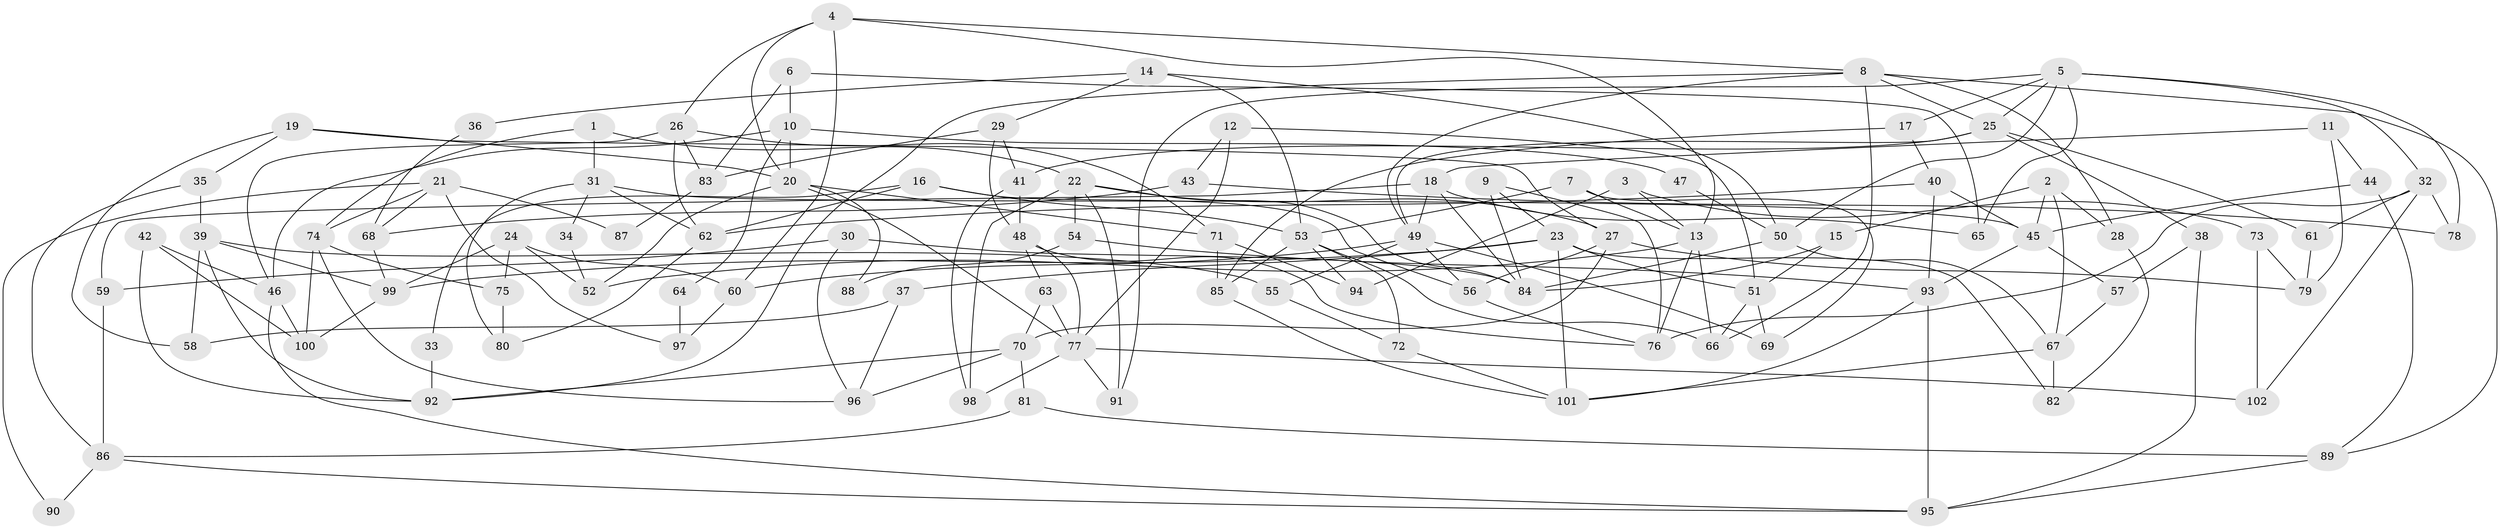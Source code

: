 // coarse degree distribution, {6: 0.12903225806451613, 11: 0.06451612903225806, 10: 0.03225806451612903, 5: 0.0967741935483871, 12: 0.03225806451612903, 16: 0.03225806451612903, 3: 0.12903225806451613, 7: 0.12903225806451613, 4: 0.12903225806451613, 8: 0.06451612903225806, 9: 0.0967741935483871, 2: 0.06451612903225806}
// Generated by graph-tools (version 1.1) at 2025/51/03/04/25 22:51:02]
// undirected, 102 vertices, 204 edges
graph export_dot {
  node [color=gray90,style=filled];
  1;
  2;
  3;
  4;
  5;
  6;
  7;
  8;
  9;
  10;
  11;
  12;
  13;
  14;
  15;
  16;
  17;
  18;
  19;
  20;
  21;
  22;
  23;
  24;
  25;
  26;
  27;
  28;
  29;
  30;
  31;
  32;
  33;
  34;
  35;
  36;
  37;
  38;
  39;
  40;
  41;
  42;
  43;
  44;
  45;
  46;
  47;
  48;
  49;
  50;
  51;
  52;
  53;
  54;
  55;
  56;
  57;
  58;
  59;
  60;
  61;
  62;
  63;
  64;
  65;
  66;
  67;
  68;
  69;
  70;
  71;
  72;
  73;
  74;
  75;
  76;
  77;
  78;
  79;
  80;
  81;
  82;
  83;
  84;
  85;
  86;
  87;
  88;
  89;
  90;
  91;
  92;
  93;
  94;
  95;
  96;
  97;
  98;
  99;
  100;
  101;
  102;
  1 -- 22;
  1 -- 31;
  1 -- 74;
  2 -- 15;
  2 -- 67;
  2 -- 28;
  2 -- 45;
  3 -- 94;
  3 -- 13;
  3 -- 73;
  4 -- 26;
  4 -- 20;
  4 -- 8;
  4 -- 13;
  4 -- 60;
  5 -- 50;
  5 -- 91;
  5 -- 17;
  5 -- 25;
  5 -- 32;
  5 -- 65;
  5 -- 78;
  6 -- 65;
  6 -- 10;
  6 -- 83;
  7 -- 53;
  7 -- 69;
  7 -- 13;
  8 -- 66;
  8 -- 25;
  8 -- 28;
  8 -- 49;
  8 -- 89;
  8 -- 92;
  9 -- 23;
  9 -- 76;
  9 -- 84;
  10 -- 20;
  10 -- 46;
  10 -- 47;
  10 -- 64;
  11 -- 79;
  11 -- 18;
  11 -- 44;
  12 -- 51;
  12 -- 77;
  12 -- 43;
  13 -- 52;
  13 -- 66;
  13 -- 76;
  14 -- 29;
  14 -- 50;
  14 -- 36;
  14 -- 53;
  15 -- 51;
  15 -- 84;
  16 -- 56;
  16 -- 53;
  16 -- 33;
  16 -- 62;
  17 -- 85;
  17 -- 40;
  18 -- 59;
  18 -- 49;
  18 -- 65;
  18 -- 84;
  19 -- 58;
  19 -- 20;
  19 -- 27;
  19 -- 35;
  20 -- 52;
  20 -- 77;
  20 -- 71;
  20 -- 88;
  21 -- 68;
  21 -- 74;
  21 -- 87;
  21 -- 90;
  21 -- 97;
  22 -- 98;
  22 -- 84;
  22 -- 27;
  22 -- 54;
  22 -- 91;
  23 -- 101;
  23 -- 99;
  23 -- 37;
  23 -- 51;
  23 -- 82;
  24 -- 99;
  24 -- 60;
  24 -- 52;
  24 -- 75;
  25 -- 38;
  25 -- 41;
  25 -- 49;
  25 -- 61;
  26 -- 62;
  26 -- 83;
  26 -- 46;
  26 -- 71;
  27 -- 56;
  27 -- 70;
  27 -- 79;
  28 -- 82;
  29 -- 41;
  29 -- 48;
  29 -- 83;
  30 -- 84;
  30 -- 96;
  30 -- 59;
  31 -- 45;
  31 -- 62;
  31 -- 34;
  31 -- 80;
  32 -- 76;
  32 -- 61;
  32 -- 78;
  32 -- 102;
  33 -- 92;
  34 -- 52;
  35 -- 39;
  35 -- 86;
  36 -- 68;
  37 -- 96;
  37 -- 58;
  38 -- 95;
  38 -- 57;
  39 -- 92;
  39 -- 55;
  39 -- 58;
  39 -- 99;
  40 -- 93;
  40 -- 45;
  40 -- 62;
  41 -- 48;
  41 -- 98;
  42 -- 92;
  42 -- 100;
  42 -- 46;
  43 -- 78;
  43 -- 68;
  44 -- 45;
  44 -- 89;
  45 -- 57;
  45 -- 93;
  46 -- 95;
  46 -- 100;
  47 -- 50;
  48 -- 76;
  48 -- 63;
  48 -- 77;
  49 -- 55;
  49 -- 56;
  49 -- 60;
  49 -- 69;
  50 -- 67;
  50 -- 84;
  51 -- 66;
  51 -- 69;
  53 -- 85;
  53 -- 66;
  53 -- 72;
  53 -- 94;
  54 -- 93;
  54 -- 88;
  55 -- 72;
  56 -- 76;
  57 -- 67;
  59 -- 86;
  60 -- 97;
  61 -- 79;
  62 -- 80;
  63 -- 70;
  63 -- 77;
  64 -- 97;
  67 -- 82;
  67 -- 101;
  68 -- 99;
  70 -- 81;
  70 -- 92;
  70 -- 96;
  71 -- 85;
  71 -- 94;
  72 -- 101;
  73 -- 79;
  73 -- 102;
  74 -- 75;
  74 -- 96;
  74 -- 100;
  75 -- 80;
  77 -- 102;
  77 -- 91;
  77 -- 98;
  81 -- 89;
  81 -- 86;
  83 -- 87;
  85 -- 101;
  86 -- 95;
  86 -- 90;
  89 -- 95;
  93 -- 95;
  93 -- 101;
  99 -- 100;
}
